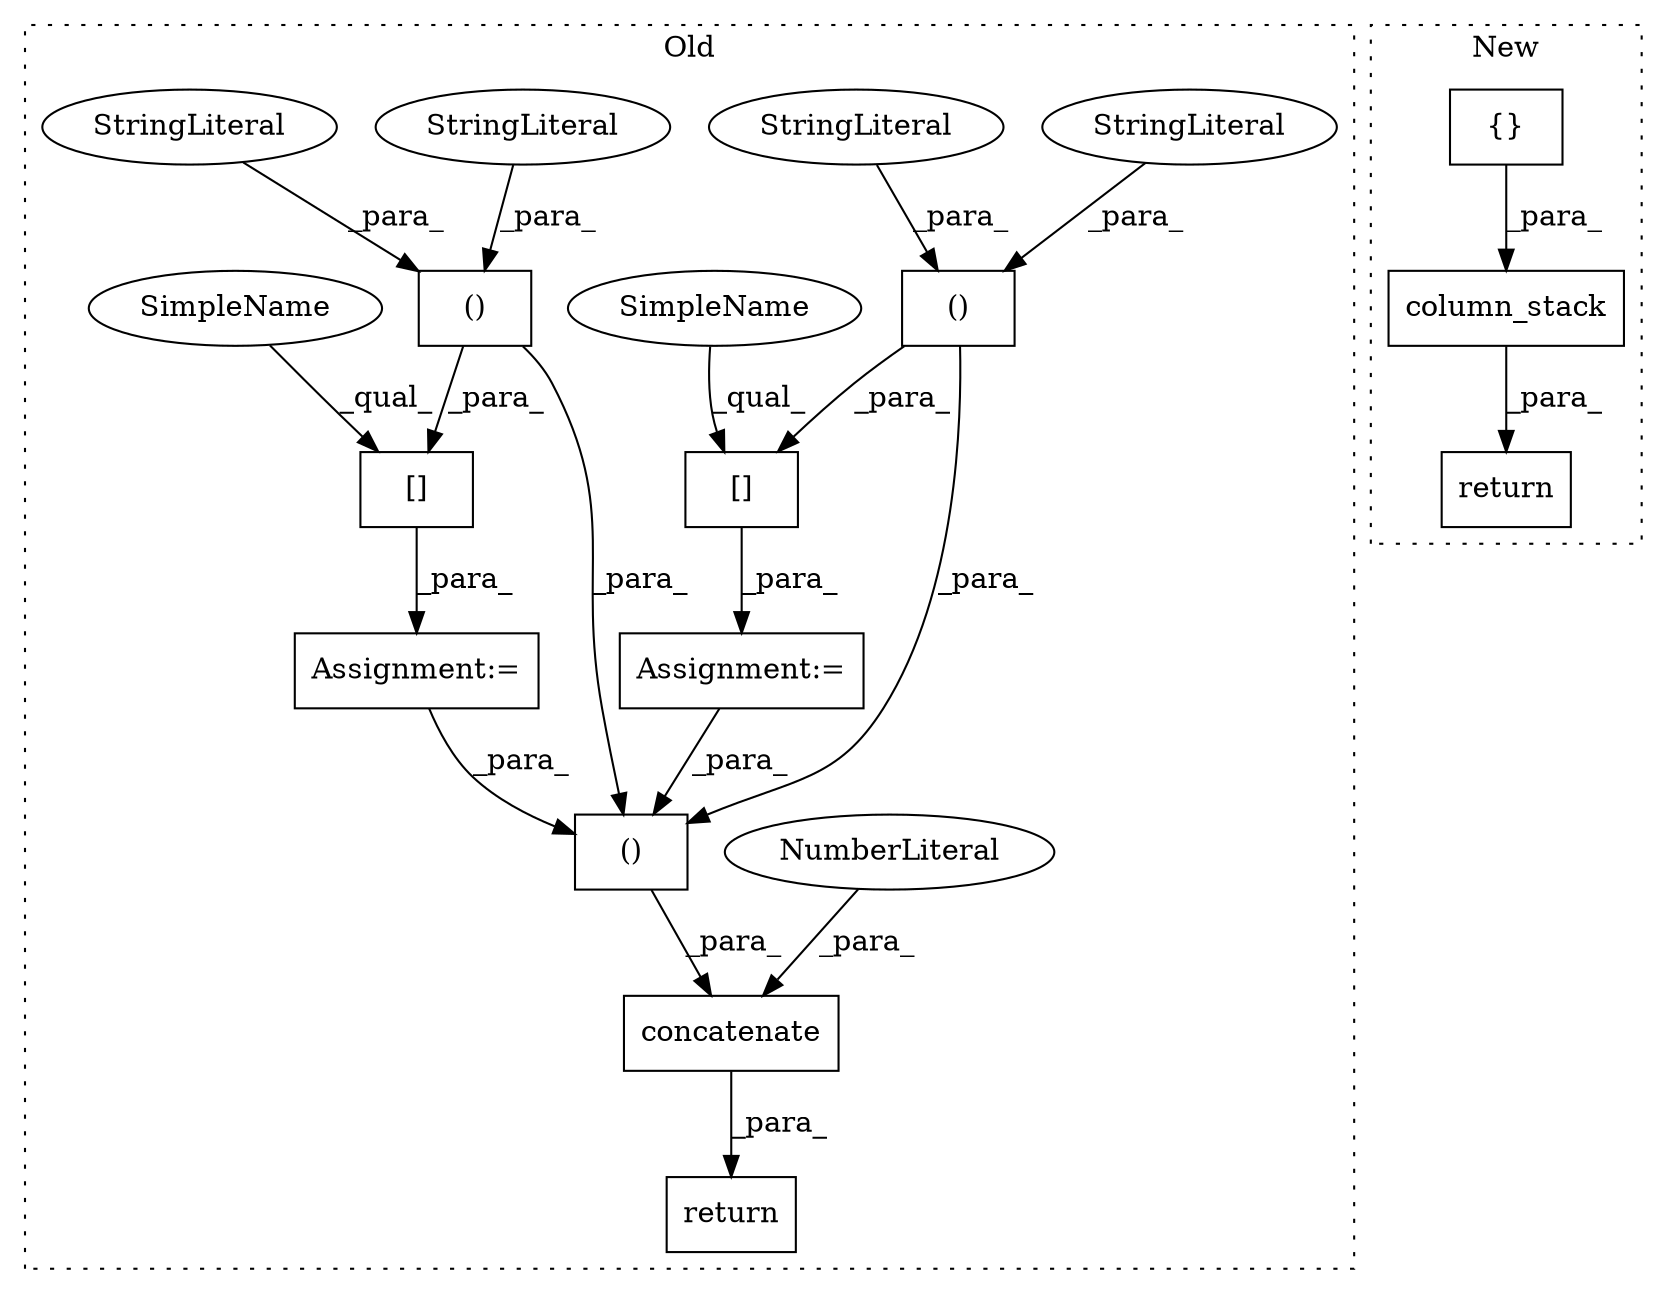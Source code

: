 digraph G {
subgraph cluster0 {
1 [label="[]" a="2" s="15964,16021" l="10,2" shape="box"];
3 [label="()" a="106" s="15974" l="47" shape="box"];
4 [label="StringLiteral" a="45" s="16005" l="16" shape="ellipse"];
5 [label="[]" a="2" s="16033,16090" l="10,2" shape="box"];
6 [label="()" a="106" s="16043" l="47" shape="box"];
7 [label="StringLiteral" a="45" s="16074" l="16" shape="ellipse"];
9 [label="Assignment:=" a="7" s="16032" l="1" shape="box"];
10 [label="Assignment:=" a="7" s="15963" l="1" shape="box"];
12 [label="StringLiteral" a="45" s="16043" l="18" shape="ellipse"];
13 [label="StringLiteral" a="45" s="15974" l="18" shape="ellipse"];
14 [label="()" a="106" s="16547" l="19" shape="box"];
15 [label="concatenate" a="32" s="16528,16569" l="19,1" shape="box"];
16 [label="NumberLiteral" a="34" s="16568" l="1" shape="ellipse"];
17 [label="return" a="41" s="16515" l="7" shape="box"];
18 [label="SimpleName" a="42" s="15964" l="2" shape="ellipse"];
19 [label="SimpleName" a="42" s="16033" l="2" shape="ellipse"];
label = "Old";
style="dotted";
}
subgraph cluster1 {
2 [label="column_stack" a="32" s="16366,16408" l="13,1" shape="box"];
8 [label="{}" a="4" s="16388,16407" l="1,1" shape="box"];
11 [label="return" a="41" s="16353" l="7" shape="box"];
label = "New";
style="dotted";
}
1 -> 10 [label="_para_"];
2 -> 11 [label="_para_"];
3 -> 1 [label="_para_"];
3 -> 14 [label="_para_"];
4 -> 3 [label="_para_"];
5 -> 9 [label="_para_"];
6 -> 14 [label="_para_"];
6 -> 5 [label="_para_"];
7 -> 6 [label="_para_"];
8 -> 2 [label="_para_"];
9 -> 14 [label="_para_"];
10 -> 14 [label="_para_"];
12 -> 6 [label="_para_"];
13 -> 3 [label="_para_"];
14 -> 15 [label="_para_"];
15 -> 17 [label="_para_"];
16 -> 15 [label="_para_"];
18 -> 1 [label="_qual_"];
19 -> 5 [label="_qual_"];
}